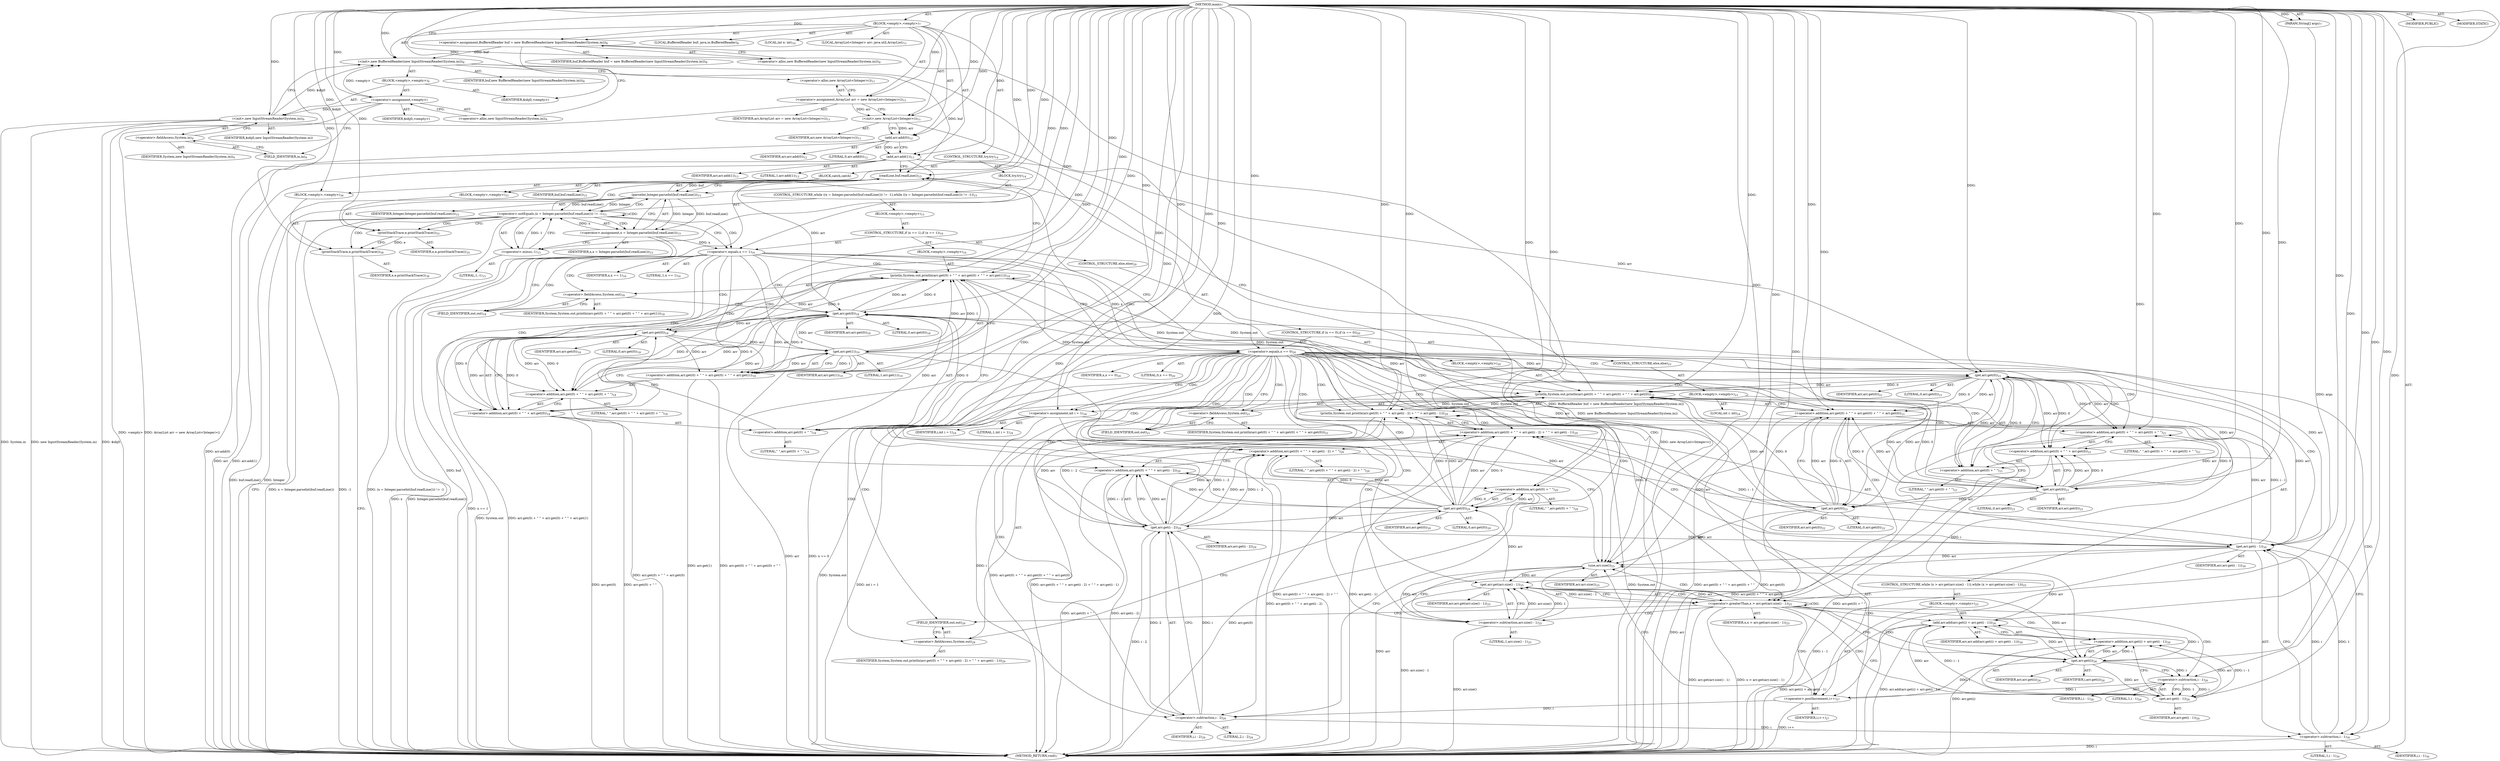digraph "main" {  
"21" [label = <(METHOD,main)<SUB>7</SUB>> ]
"22" [label = <(PARAM,String[] args)<SUB>7</SUB>> ]
"23" [label = <(BLOCK,&lt;empty&gt;,&lt;empty&gt;)<SUB>7</SUB>> ]
"4" [label = <(LOCAL,BufferedReader buf: java.io.BufferedReader)<SUB>8</SUB>> ]
"24" [label = <(&lt;operator&gt;.assignment,BufferedReader buf = new BufferedReader(new InputStreamReader(System.in)))<SUB>8</SUB>> ]
"25" [label = <(IDENTIFIER,buf,BufferedReader buf = new BufferedReader(new InputStreamReader(System.in)))<SUB>8</SUB>> ]
"26" [label = <(&lt;operator&gt;.alloc,new BufferedReader(new InputStreamReader(System.in)))<SUB>8</SUB>> ]
"27" [label = <(&lt;init&gt;,new BufferedReader(new InputStreamReader(System.in)))<SUB>8</SUB>> ]
"3" [label = <(IDENTIFIER,buf,new BufferedReader(new InputStreamReader(System.in)))<SUB>8</SUB>> ]
"28" [label = <(BLOCK,&lt;empty&gt;,&lt;empty&gt;)<SUB>9</SUB>> ]
"29" [label = <(&lt;operator&gt;.assignment,&lt;empty&gt;)> ]
"30" [label = <(IDENTIFIER,$obj0,&lt;empty&gt;)> ]
"31" [label = <(&lt;operator&gt;.alloc,new InputStreamReader(System.in))<SUB>9</SUB>> ]
"32" [label = <(&lt;init&gt;,new InputStreamReader(System.in))<SUB>9</SUB>> ]
"33" [label = <(IDENTIFIER,$obj0,new InputStreamReader(System.in))> ]
"34" [label = <(&lt;operator&gt;.fieldAccess,System.in)<SUB>9</SUB>> ]
"35" [label = <(IDENTIFIER,System,new InputStreamReader(System.in))<SUB>9</SUB>> ]
"36" [label = <(FIELD_IDENTIFIER,in,in)<SUB>9</SUB>> ]
"37" [label = <(IDENTIFIER,$obj0,&lt;empty&gt;)> ]
"38" [label = <(LOCAL,int x: int)<SUB>10</SUB>> ]
"6" [label = <(LOCAL,ArrayList&lt;Integer&gt; arr: java.util.ArrayList)<SUB>11</SUB>> ]
"39" [label = <(&lt;operator&gt;.assignment,ArrayList arr = new ArrayList&lt;Integer&gt;())<SUB>11</SUB>> ]
"40" [label = <(IDENTIFIER,arr,ArrayList arr = new ArrayList&lt;Integer&gt;())<SUB>11</SUB>> ]
"41" [label = <(&lt;operator&gt;.alloc,new ArrayList&lt;Integer&gt;())<SUB>11</SUB>> ]
"42" [label = <(&lt;init&gt;,new ArrayList&lt;Integer&gt;())<SUB>11</SUB>> ]
"5" [label = <(IDENTIFIER,arr,new ArrayList&lt;Integer&gt;())<SUB>11</SUB>> ]
"43" [label = <(add,arr.add(0))<SUB>12</SUB>> ]
"44" [label = <(IDENTIFIER,arr,arr.add(0))<SUB>12</SUB>> ]
"45" [label = <(LITERAL,0,arr.add(0))<SUB>12</SUB>> ]
"46" [label = <(add,arr.add(1))<SUB>13</SUB>> ]
"47" [label = <(IDENTIFIER,arr,arr.add(1))<SUB>13</SUB>> ]
"48" [label = <(LITERAL,1,arr.add(1))<SUB>13</SUB>> ]
"49" [label = <(CONTROL_STRUCTURE,try,try)<SUB>14</SUB>> ]
"50" [label = <(BLOCK,try,try)<SUB>14</SUB>> ]
"51" [label = <(CONTROL_STRUCTURE,while ((x = Integer.parseInt(buf.readLine())) != -1),while ((x = Integer.parseInt(buf.readLine())) != -1))<SUB>15</SUB>> ]
"52" [label = <(&lt;operator&gt;.notEquals,(x = Integer.parseInt(buf.readLine())) != -1)<SUB>15</SUB>> ]
"53" [label = <(&lt;operator&gt;.assignment,x = Integer.parseInt(buf.readLine()))<SUB>15</SUB>> ]
"54" [label = <(IDENTIFIER,x,x = Integer.parseInt(buf.readLine()))<SUB>15</SUB>> ]
"55" [label = <(parseInt,Integer.parseInt(buf.readLine()))<SUB>15</SUB>> ]
"56" [label = <(IDENTIFIER,Integer,Integer.parseInt(buf.readLine()))<SUB>15</SUB>> ]
"57" [label = <(readLine,buf.readLine())<SUB>15</SUB>> ]
"58" [label = <(IDENTIFIER,buf,buf.readLine())<SUB>15</SUB>> ]
"59" [label = <(&lt;operator&gt;.minus,-1)<SUB>15</SUB>> ]
"60" [label = <(LITERAL,1,-1)<SUB>15</SUB>> ]
"61" [label = <(BLOCK,&lt;empty&gt;,&lt;empty&gt;)<SUB>15</SUB>> ]
"62" [label = <(CONTROL_STRUCTURE,if (x == 1),if (x == 1))<SUB>16</SUB>> ]
"63" [label = <(&lt;operator&gt;.equals,x == 1)<SUB>16</SUB>> ]
"64" [label = <(IDENTIFIER,x,x == 1)<SUB>16</SUB>> ]
"65" [label = <(LITERAL,1,x == 1)<SUB>16</SUB>> ]
"66" [label = <(BLOCK,&lt;empty&gt;,&lt;empty&gt;)<SUB>16</SUB>> ]
"67" [label = <(println,System.out.println(arr.get(0) + &quot; &quot; + arr.get(0) + &quot; &quot; + arr.get(1)))<SUB>18</SUB>> ]
"68" [label = <(&lt;operator&gt;.fieldAccess,System.out)<SUB>18</SUB>> ]
"69" [label = <(IDENTIFIER,System,System.out.println(arr.get(0) + &quot; &quot; + arr.get(0) + &quot; &quot; + arr.get(1)))<SUB>18</SUB>> ]
"70" [label = <(FIELD_IDENTIFIER,out,out)<SUB>18</SUB>> ]
"71" [label = <(&lt;operator&gt;.addition,arr.get(0) + &quot; &quot; + arr.get(0) + &quot; &quot; + arr.get(1))<SUB>18</SUB>> ]
"72" [label = <(&lt;operator&gt;.addition,arr.get(0) + &quot; &quot; + arr.get(0) + &quot; &quot;)<SUB>18</SUB>> ]
"73" [label = <(&lt;operator&gt;.addition,arr.get(0) + &quot; &quot; + arr.get(0))<SUB>18</SUB>> ]
"74" [label = <(&lt;operator&gt;.addition,arr.get(0) + &quot; &quot;)<SUB>18</SUB>> ]
"75" [label = <(get,arr.get(0))<SUB>18</SUB>> ]
"76" [label = <(IDENTIFIER,arr,arr.get(0))<SUB>18</SUB>> ]
"77" [label = <(LITERAL,0,arr.get(0))<SUB>18</SUB>> ]
"78" [label = <(LITERAL,&quot; &quot;,arr.get(0) + &quot; &quot;)<SUB>18</SUB>> ]
"79" [label = <(get,arr.get(0))<SUB>18</SUB>> ]
"80" [label = <(IDENTIFIER,arr,arr.get(0))<SUB>18</SUB>> ]
"81" [label = <(LITERAL,0,arr.get(0))<SUB>18</SUB>> ]
"82" [label = <(LITERAL,&quot; &quot;,arr.get(0) + &quot; &quot; + arr.get(0) + &quot; &quot;)<SUB>18</SUB>> ]
"83" [label = <(get,arr.get(1))<SUB>19</SUB>> ]
"84" [label = <(IDENTIFIER,arr,arr.get(1))<SUB>19</SUB>> ]
"85" [label = <(LITERAL,1,arr.get(1))<SUB>19</SUB>> ]
"86" [label = <(CONTROL_STRUCTURE,else,else)<SUB>20</SUB>> ]
"87" [label = <(CONTROL_STRUCTURE,if (x == 0),if (x == 0))<SUB>20</SUB>> ]
"88" [label = <(&lt;operator&gt;.equals,x == 0)<SUB>20</SUB>> ]
"89" [label = <(IDENTIFIER,x,x == 0)<SUB>20</SUB>> ]
"90" [label = <(LITERAL,0,x == 0)<SUB>20</SUB>> ]
"91" [label = <(BLOCK,&lt;empty&gt;,&lt;empty&gt;)<SUB>20</SUB>> ]
"92" [label = <(println,System.out.println(arr.get(0) + &quot; &quot; + arr.get(0) + &quot; &quot; + arr.get(0)))<SUB>21</SUB>> ]
"93" [label = <(&lt;operator&gt;.fieldAccess,System.out)<SUB>21</SUB>> ]
"94" [label = <(IDENTIFIER,System,System.out.println(arr.get(0) + &quot; &quot; + arr.get(0) + &quot; &quot; + arr.get(0)))<SUB>21</SUB>> ]
"95" [label = <(FIELD_IDENTIFIER,out,out)<SUB>21</SUB>> ]
"96" [label = <(&lt;operator&gt;.addition,arr.get(0) + &quot; &quot; + arr.get(0) + &quot; &quot; + arr.get(0))<SUB>21</SUB>> ]
"97" [label = <(&lt;operator&gt;.addition,arr.get(0) + &quot; &quot; + arr.get(0) + &quot; &quot;)<SUB>21</SUB>> ]
"98" [label = <(&lt;operator&gt;.addition,arr.get(0) + &quot; &quot; + arr.get(0))<SUB>21</SUB>> ]
"99" [label = <(&lt;operator&gt;.addition,arr.get(0) + &quot; &quot;)<SUB>21</SUB>> ]
"100" [label = <(get,arr.get(0))<SUB>21</SUB>> ]
"101" [label = <(IDENTIFIER,arr,arr.get(0))<SUB>21</SUB>> ]
"102" [label = <(LITERAL,0,arr.get(0))<SUB>21</SUB>> ]
"103" [label = <(LITERAL,&quot; &quot;,arr.get(0) + &quot; &quot;)<SUB>21</SUB>> ]
"104" [label = <(get,arr.get(0))<SUB>21</SUB>> ]
"105" [label = <(IDENTIFIER,arr,arr.get(0))<SUB>21</SUB>> ]
"106" [label = <(LITERAL,0,arr.get(0))<SUB>21</SUB>> ]
"107" [label = <(LITERAL,&quot; &quot;,arr.get(0) + &quot; &quot; + arr.get(0) + &quot; &quot;)<SUB>21</SUB>> ]
"108" [label = <(get,arr.get(0))<SUB>22</SUB>> ]
"109" [label = <(IDENTIFIER,arr,arr.get(0))<SUB>22</SUB>> ]
"110" [label = <(LITERAL,0,arr.get(0))<SUB>22</SUB>> ]
"111" [label = <(CONTROL_STRUCTURE,else,else)<SUB>23</SUB>> ]
"112" [label = <(BLOCK,&lt;empty&gt;,&lt;empty&gt;)<SUB>23</SUB>> ]
"113" [label = <(LOCAL,int i: int)<SUB>24</SUB>> ]
"114" [label = <(&lt;operator&gt;.assignment,int i = 1)<SUB>24</SUB>> ]
"115" [label = <(IDENTIFIER,i,int i = 1)<SUB>24</SUB>> ]
"116" [label = <(LITERAL,1,int i = 1)<SUB>24</SUB>> ]
"117" [label = <(CONTROL_STRUCTURE,while (x &gt; arr.get(arr.size() - 1)),while (x &gt; arr.get(arr.size() - 1)))<SUB>25</SUB>> ]
"118" [label = <(&lt;operator&gt;.greaterThan,x &gt; arr.get(arr.size() - 1))<SUB>25</SUB>> ]
"119" [label = <(IDENTIFIER,x,x &gt; arr.get(arr.size() - 1))<SUB>25</SUB>> ]
"120" [label = <(get,arr.get(arr.size() - 1))<SUB>25</SUB>> ]
"121" [label = <(IDENTIFIER,arr,arr.get(arr.size() - 1))<SUB>25</SUB>> ]
"122" [label = <(&lt;operator&gt;.subtraction,arr.size() - 1)<SUB>25</SUB>> ]
"123" [label = <(size,arr.size())<SUB>25</SUB>> ]
"124" [label = <(IDENTIFIER,arr,arr.size())<SUB>25</SUB>> ]
"125" [label = <(LITERAL,1,arr.size() - 1)<SUB>25</SUB>> ]
"126" [label = <(BLOCK,&lt;empty&gt;,&lt;empty&gt;)<SUB>25</SUB>> ]
"127" [label = <(add,arr.add(arr.get(i) + arr.get(i - 1)))<SUB>26</SUB>> ]
"128" [label = <(IDENTIFIER,arr,arr.add(arr.get(i) + arr.get(i - 1)))<SUB>26</SUB>> ]
"129" [label = <(&lt;operator&gt;.addition,arr.get(i) + arr.get(i - 1))<SUB>26</SUB>> ]
"130" [label = <(get,arr.get(i))<SUB>26</SUB>> ]
"131" [label = <(IDENTIFIER,arr,arr.get(i))<SUB>26</SUB>> ]
"132" [label = <(IDENTIFIER,i,arr.get(i))<SUB>26</SUB>> ]
"133" [label = <(get,arr.get(i - 1))<SUB>26</SUB>> ]
"134" [label = <(IDENTIFIER,arr,arr.get(i - 1))<SUB>26</SUB>> ]
"135" [label = <(&lt;operator&gt;.subtraction,i - 1)<SUB>26</SUB>> ]
"136" [label = <(IDENTIFIER,i,i - 1)<SUB>26</SUB>> ]
"137" [label = <(LITERAL,1,i - 1)<SUB>26</SUB>> ]
"138" [label = <(&lt;operator&gt;.postIncrement,i++)<SUB>27</SUB>> ]
"139" [label = <(IDENTIFIER,i,i++)<SUB>27</SUB>> ]
"140" [label = <(println,System.out.println(arr.get(0) + &quot; &quot; + arr.get(i - 2) + &quot; &quot; + arr.get(i - 1)))<SUB>29</SUB>> ]
"141" [label = <(&lt;operator&gt;.fieldAccess,System.out)<SUB>29</SUB>> ]
"142" [label = <(IDENTIFIER,System,System.out.println(arr.get(0) + &quot; &quot; + arr.get(i - 2) + &quot; &quot; + arr.get(i - 1)))<SUB>29</SUB>> ]
"143" [label = <(FIELD_IDENTIFIER,out,out)<SUB>29</SUB>> ]
"144" [label = <(&lt;operator&gt;.addition,arr.get(0) + &quot; &quot; + arr.get(i - 2) + &quot; &quot; + arr.get(i - 1))<SUB>29</SUB>> ]
"145" [label = <(&lt;operator&gt;.addition,arr.get(0) + &quot; &quot; + arr.get(i - 2) + &quot; &quot;)<SUB>29</SUB>> ]
"146" [label = <(&lt;operator&gt;.addition,arr.get(0) + &quot; &quot; + arr.get(i - 2))<SUB>29</SUB>> ]
"147" [label = <(&lt;operator&gt;.addition,arr.get(0) + &quot; &quot;)<SUB>29</SUB>> ]
"148" [label = <(get,arr.get(0))<SUB>29</SUB>> ]
"149" [label = <(IDENTIFIER,arr,arr.get(0))<SUB>29</SUB>> ]
"150" [label = <(LITERAL,0,arr.get(0))<SUB>29</SUB>> ]
"151" [label = <(LITERAL,&quot; &quot;,arr.get(0) + &quot; &quot;)<SUB>29</SUB>> ]
"152" [label = <(get,arr.get(i - 2))<SUB>29</SUB>> ]
"153" [label = <(IDENTIFIER,arr,arr.get(i - 2))<SUB>29</SUB>> ]
"154" [label = <(&lt;operator&gt;.subtraction,i - 2)<SUB>29</SUB>> ]
"155" [label = <(IDENTIFIER,i,i - 2)<SUB>29</SUB>> ]
"156" [label = <(LITERAL,2,i - 2)<SUB>29</SUB>> ]
"157" [label = <(LITERAL,&quot; &quot;,arr.get(0) + &quot; &quot; + arr.get(i - 2) + &quot; &quot;)<SUB>29</SUB>> ]
"158" [label = <(get,arr.get(i - 1))<SUB>30</SUB>> ]
"159" [label = <(IDENTIFIER,arr,arr.get(i - 1))<SUB>30</SUB>> ]
"160" [label = <(&lt;operator&gt;.subtraction,i - 1)<SUB>30</SUB>> ]
"161" [label = <(IDENTIFIER,i,i - 1)<SUB>30</SUB>> ]
"162" [label = <(LITERAL,1,i - 1)<SUB>30</SUB>> ]
"163" [label = <(BLOCK,catch,catch)> ]
"164" [label = <(BLOCK,&lt;empty&gt;,&lt;empty&gt;)<SUB>33</SUB>> ]
"165" [label = <(printStackTrace,e.printStackTrace())<SUB>35</SUB>> ]
"166" [label = <(IDENTIFIER,e,e.printStackTrace())<SUB>35</SUB>> ]
"167" [label = <(BLOCK,&lt;empty&gt;,&lt;empty&gt;)<SUB>36</SUB>> ]
"168" [label = <(printStackTrace,e.printStackTrace())<SUB>38</SUB>> ]
"169" [label = <(IDENTIFIER,e,e.printStackTrace())<SUB>38</SUB>> ]
"170" [label = <(MODIFIER,PUBLIC)> ]
"171" [label = <(MODIFIER,STATIC)> ]
"172" [label = <(METHOD_RETURN,void)<SUB>7</SUB>> ]
  "21" -> "22"  [ label = "AST: "] 
  "21" -> "23"  [ label = "AST: "] 
  "21" -> "170"  [ label = "AST: "] 
  "21" -> "171"  [ label = "AST: "] 
  "21" -> "172"  [ label = "AST: "] 
  "23" -> "4"  [ label = "AST: "] 
  "23" -> "24"  [ label = "AST: "] 
  "23" -> "27"  [ label = "AST: "] 
  "23" -> "38"  [ label = "AST: "] 
  "23" -> "6"  [ label = "AST: "] 
  "23" -> "39"  [ label = "AST: "] 
  "23" -> "42"  [ label = "AST: "] 
  "23" -> "43"  [ label = "AST: "] 
  "23" -> "46"  [ label = "AST: "] 
  "23" -> "49"  [ label = "AST: "] 
  "24" -> "25"  [ label = "AST: "] 
  "24" -> "26"  [ label = "AST: "] 
  "27" -> "3"  [ label = "AST: "] 
  "27" -> "28"  [ label = "AST: "] 
  "28" -> "29"  [ label = "AST: "] 
  "28" -> "32"  [ label = "AST: "] 
  "28" -> "37"  [ label = "AST: "] 
  "29" -> "30"  [ label = "AST: "] 
  "29" -> "31"  [ label = "AST: "] 
  "32" -> "33"  [ label = "AST: "] 
  "32" -> "34"  [ label = "AST: "] 
  "34" -> "35"  [ label = "AST: "] 
  "34" -> "36"  [ label = "AST: "] 
  "39" -> "40"  [ label = "AST: "] 
  "39" -> "41"  [ label = "AST: "] 
  "42" -> "5"  [ label = "AST: "] 
  "43" -> "44"  [ label = "AST: "] 
  "43" -> "45"  [ label = "AST: "] 
  "46" -> "47"  [ label = "AST: "] 
  "46" -> "48"  [ label = "AST: "] 
  "49" -> "50"  [ label = "AST: "] 
  "49" -> "163"  [ label = "AST: "] 
  "50" -> "51"  [ label = "AST: "] 
  "51" -> "52"  [ label = "AST: "] 
  "51" -> "61"  [ label = "AST: "] 
  "52" -> "53"  [ label = "AST: "] 
  "52" -> "59"  [ label = "AST: "] 
  "53" -> "54"  [ label = "AST: "] 
  "53" -> "55"  [ label = "AST: "] 
  "55" -> "56"  [ label = "AST: "] 
  "55" -> "57"  [ label = "AST: "] 
  "57" -> "58"  [ label = "AST: "] 
  "59" -> "60"  [ label = "AST: "] 
  "61" -> "62"  [ label = "AST: "] 
  "62" -> "63"  [ label = "AST: "] 
  "62" -> "66"  [ label = "AST: "] 
  "62" -> "86"  [ label = "AST: "] 
  "63" -> "64"  [ label = "AST: "] 
  "63" -> "65"  [ label = "AST: "] 
  "66" -> "67"  [ label = "AST: "] 
  "67" -> "68"  [ label = "AST: "] 
  "67" -> "71"  [ label = "AST: "] 
  "68" -> "69"  [ label = "AST: "] 
  "68" -> "70"  [ label = "AST: "] 
  "71" -> "72"  [ label = "AST: "] 
  "71" -> "83"  [ label = "AST: "] 
  "72" -> "73"  [ label = "AST: "] 
  "72" -> "82"  [ label = "AST: "] 
  "73" -> "74"  [ label = "AST: "] 
  "73" -> "79"  [ label = "AST: "] 
  "74" -> "75"  [ label = "AST: "] 
  "74" -> "78"  [ label = "AST: "] 
  "75" -> "76"  [ label = "AST: "] 
  "75" -> "77"  [ label = "AST: "] 
  "79" -> "80"  [ label = "AST: "] 
  "79" -> "81"  [ label = "AST: "] 
  "83" -> "84"  [ label = "AST: "] 
  "83" -> "85"  [ label = "AST: "] 
  "86" -> "87"  [ label = "AST: "] 
  "87" -> "88"  [ label = "AST: "] 
  "87" -> "91"  [ label = "AST: "] 
  "87" -> "111"  [ label = "AST: "] 
  "88" -> "89"  [ label = "AST: "] 
  "88" -> "90"  [ label = "AST: "] 
  "91" -> "92"  [ label = "AST: "] 
  "92" -> "93"  [ label = "AST: "] 
  "92" -> "96"  [ label = "AST: "] 
  "93" -> "94"  [ label = "AST: "] 
  "93" -> "95"  [ label = "AST: "] 
  "96" -> "97"  [ label = "AST: "] 
  "96" -> "108"  [ label = "AST: "] 
  "97" -> "98"  [ label = "AST: "] 
  "97" -> "107"  [ label = "AST: "] 
  "98" -> "99"  [ label = "AST: "] 
  "98" -> "104"  [ label = "AST: "] 
  "99" -> "100"  [ label = "AST: "] 
  "99" -> "103"  [ label = "AST: "] 
  "100" -> "101"  [ label = "AST: "] 
  "100" -> "102"  [ label = "AST: "] 
  "104" -> "105"  [ label = "AST: "] 
  "104" -> "106"  [ label = "AST: "] 
  "108" -> "109"  [ label = "AST: "] 
  "108" -> "110"  [ label = "AST: "] 
  "111" -> "112"  [ label = "AST: "] 
  "112" -> "113"  [ label = "AST: "] 
  "112" -> "114"  [ label = "AST: "] 
  "112" -> "117"  [ label = "AST: "] 
  "112" -> "140"  [ label = "AST: "] 
  "114" -> "115"  [ label = "AST: "] 
  "114" -> "116"  [ label = "AST: "] 
  "117" -> "118"  [ label = "AST: "] 
  "117" -> "126"  [ label = "AST: "] 
  "118" -> "119"  [ label = "AST: "] 
  "118" -> "120"  [ label = "AST: "] 
  "120" -> "121"  [ label = "AST: "] 
  "120" -> "122"  [ label = "AST: "] 
  "122" -> "123"  [ label = "AST: "] 
  "122" -> "125"  [ label = "AST: "] 
  "123" -> "124"  [ label = "AST: "] 
  "126" -> "127"  [ label = "AST: "] 
  "126" -> "138"  [ label = "AST: "] 
  "127" -> "128"  [ label = "AST: "] 
  "127" -> "129"  [ label = "AST: "] 
  "129" -> "130"  [ label = "AST: "] 
  "129" -> "133"  [ label = "AST: "] 
  "130" -> "131"  [ label = "AST: "] 
  "130" -> "132"  [ label = "AST: "] 
  "133" -> "134"  [ label = "AST: "] 
  "133" -> "135"  [ label = "AST: "] 
  "135" -> "136"  [ label = "AST: "] 
  "135" -> "137"  [ label = "AST: "] 
  "138" -> "139"  [ label = "AST: "] 
  "140" -> "141"  [ label = "AST: "] 
  "140" -> "144"  [ label = "AST: "] 
  "141" -> "142"  [ label = "AST: "] 
  "141" -> "143"  [ label = "AST: "] 
  "144" -> "145"  [ label = "AST: "] 
  "144" -> "158"  [ label = "AST: "] 
  "145" -> "146"  [ label = "AST: "] 
  "145" -> "157"  [ label = "AST: "] 
  "146" -> "147"  [ label = "AST: "] 
  "146" -> "152"  [ label = "AST: "] 
  "147" -> "148"  [ label = "AST: "] 
  "147" -> "151"  [ label = "AST: "] 
  "148" -> "149"  [ label = "AST: "] 
  "148" -> "150"  [ label = "AST: "] 
  "152" -> "153"  [ label = "AST: "] 
  "152" -> "154"  [ label = "AST: "] 
  "154" -> "155"  [ label = "AST: "] 
  "154" -> "156"  [ label = "AST: "] 
  "158" -> "159"  [ label = "AST: "] 
  "158" -> "160"  [ label = "AST: "] 
  "160" -> "161"  [ label = "AST: "] 
  "160" -> "162"  [ label = "AST: "] 
  "163" -> "164"  [ label = "AST: "] 
  "163" -> "167"  [ label = "AST: "] 
  "164" -> "165"  [ label = "AST: "] 
  "165" -> "166"  [ label = "AST: "] 
  "167" -> "168"  [ label = "AST: "] 
  "168" -> "169"  [ label = "AST: "] 
  "24" -> "31"  [ label = "CFG: "] 
  "27" -> "41"  [ label = "CFG: "] 
  "39" -> "42"  [ label = "CFG: "] 
  "42" -> "43"  [ label = "CFG: "] 
  "43" -> "46"  [ label = "CFG: "] 
  "46" -> "57"  [ label = "CFG: "] 
  "26" -> "24"  [ label = "CFG: "] 
  "41" -> "39"  [ label = "CFG: "] 
  "29" -> "36"  [ label = "CFG: "] 
  "32" -> "27"  [ label = "CFG: "] 
  "31" -> "29"  [ label = "CFG: "] 
  "34" -> "32"  [ label = "CFG: "] 
  "52" -> "172"  [ label = "CFG: "] 
  "52" -> "165"  [ label = "CFG: "] 
  "52" -> "63"  [ label = "CFG: "] 
  "165" -> "168"  [ label = "CFG: "] 
  "168" -> "172"  [ label = "CFG: "] 
  "36" -> "34"  [ label = "CFG: "] 
  "53" -> "59"  [ label = "CFG: "] 
  "59" -> "52"  [ label = "CFG: "] 
  "55" -> "53"  [ label = "CFG: "] 
  "63" -> "70"  [ label = "CFG: "] 
  "63" -> "88"  [ label = "CFG: "] 
  "57" -> "55"  [ label = "CFG: "] 
  "67" -> "57"  [ label = "CFG: "] 
  "68" -> "75"  [ label = "CFG: "] 
  "71" -> "67"  [ label = "CFG: "] 
  "88" -> "95"  [ label = "CFG: "] 
  "88" -> "114"  [ label = "CFG: "] 
  "70" -> "68"  [ label = "CFG: "] 
  "72" -> "83"  [ label = "CFG: "] 
  "83" -> "71"  [ label = "CFG: "] 
  "92" -> "57"  [ label = "CFG: "] 
  "73" -> "72"  [ label = "CFG: "] 
  "93" -> "100"  [ label = "CFG: "] 
  "96" -> "92"  [ label = "CFG: "] 
  "114" -> "123"  [ label = "CFG: "] 
  "140" -> "57"  [ label = "CFG: "] 
  "74" -> "79"  [ label = "CFG: "] 
  "79" -> "73"  [ label = "CFG: "] 
  "95" -> "93"  [ label = "CFG: "] 
  "97" -> "108"  [ label = "CFG: "] 
  "108" -> "96"  [ label = "CFG: "] 
  "118" -> "130"  [ label = "CFG: "] 
  "118" -> "143"  [ label = "CFG: "] 
  "141" -> "148"  [ label = "CFG: "] 
  "144" -> "140"  [ label = "CFG: "] 
  "75" -> "74"  [ label = "CFG: "] 
  "98" -> "97"  [ label = "CFG: "] 
  "120" -> "118"  [ label = "CFG: "] 
  "127" -> "138"  [ label = "CFG: "] 
  "138" -> "123"  [ label = "CFG: "] 
  "143" -> "141"  [ label = "CFG: "] 
  "145" -> "160"  [ label = "CFG: "] 
  "158" -> "144"  [ label = "CFG: "] 
  "99" -> "104"  [ label = "CFG: "] 
  "104" -> "98"  [ label = "CFG: "] 
  "122" -> "120"  [ label = "CFG: "] 
  "129" -> "127"  [ label = "CFG: "] 
  "146" -> "145"  [ label = "CFG: "] 
  "160" -> "158"  [ label = "CFG: "] 
  "100" -> "99"  [ label = "CFG: "] 
  "123" -> "122"  [ label = "CFG: "] 
  "130" -> "135"  [ label = "CFG: "] 
  "133" -> "129"  [ label = "CFG: "] 
  "147" -> "154"  [ label = "CFG: "] 
  "152" -> "146"  [ label = "CFG: "] 
  "135" -> "133"  [ label = "CFG: "] 
  "148" -> "147"  [ label = "CFG: "] 
  "154" -> "152"  [ label = "CFG: "] 
  "21" -> "26"  [ label = "CFG: "] 
  "22" -> "172"  [ label = "DDG: args"] 
  "24" -> "172"  [ label = "DDG: BufferedReader buf = new BufferedReader(new InputStreamReader(System.in))"] 
  "29" -> "172"  [ label = "DDG: &lt;empty&gt;"] 
  "32" -> "172"  [ label = "DDG: $obj0"] 
  "32" -> "172"  [ label = "DDG: System.in"] 
  "32" -> "172"  [ label = "DDG: new InputStreamReader(System.in)"] 
  "27" -> "172"  [ label = "DDG: new BufferedReader(new InputStreamReader(System.in))"] 
  "39" -> "172"  [ label = "DDG: ArrayList arr = new ArrayList&lt;Integer&gt;()"] 
  "42" -> "172"  [ label = "DDG: new ArrayList&lt;Integer&gt;()"] 
  "43" -> "172"  [ label = "DDG: arr.add(0)"] 
  "46" -> "172"  [ label = "DDG: arr"] 
  "46" -> "172"  [ label = "DDG: arr.add(1)"] 
  "53" -> "172"  [ label = "DDG: x"] 
  "57" -> "172"  [ label = "DDG: buf"] 
  "55" -> "172"  [ label = "DDG: buf.readLine()"] 
  "53" -> "172"  [ label = "DDG: Integer.parseInt(buf.readLine())"] 
  "52" -> "172"  [ label = "DDG: x = Integer.parseInt(buf.readLine())"] 
  "52" -> "172"  [ label = "DDG: -1"] 
  "52" -> "172"  [ label = "DDG: (x = Integer.parseInt(buf.readLine())) != -1"] 
  "63" -> "172"  [ label = "DDG: x == 1"] 
  "88" -> "172"  [ label = "DDG: x == 0"] 
  "114" -> "172"  [ label = "DDG: int i = 1"] 
  "122" -> "172"  [ label = "DDG: arr.size()"] 
  "120" -> "172"  [ label = "DDG: arr.size() - 1"] 
  "118" -> "172"  [ label = "DDG: arr.get(arr.size() - 1)"] 
  "118" -> "172"  [ label = "DDG: x &gt; arr.get(arr.size() - 1)"] 
  "140" -> "172"  [ label = "DDG: System.out"] 
  "147" -> "172"  [ label = "DDG: arr.get(0)"] 
  "146" -> "172"  [ label = "DDG: arr.get(0) + &quot; &quot;"] 
  "152" -> "172"  [ label = "DDG: i - 2"] 
  "146" -> "172"  [ label = "DDG: arr.get(i - 2)"] 
  "145" -> "172"  [ label = "DDG: arr.get(0) + &quot; &quot; + arr.get(i - 2)"] 
  "144" -> "172"  [ label = "DDG: arr.get(0) + &quot; &quot; + arr.get(i - 2) + &quot; &quot;"] 
  "158" -> "172"  [ label = "DDG: arr"] 
  "160" -> "172"  [ label = "DDG: i"] 
  "158" -> "172"  [ label = "DDG: i - 1"] 
  "144" -> "172"  [ label = "DDG: arr.get(i - 1)"] 
  "140" -> "172"  [ label = "DDG: arr.get(0) + &quot; &quot; + arr.get(i - 2) + &quot; &quot; + arr.get(i - 1)"] 
  "129" -> "172"  [ label = "DDG: arr.get(i)"] 
  "127" -> "172"  [ label = "DDG: arr.get(i) + arr.get(i - 1)"] 
  "127" -> "172"  [ label = "DDG: arr.add(arr.get(i) + arr.get(i - 1))"] 
  "138" -> "172"  [ label = "DDG: i++"] 
  "92" -> "172"  [ label = "DDG: System.out"] 
  "98" -> "172"  [ label = "DDG: arr.get(0) + &quot; &quot;"] 
  "97" -> "172"  [ label = "DDG: arr.get(0) + &quot; &quot; + arr.get(0)"] 
  "96" -> "172"  [ label = "DDG: arr.get(0) + &quot; &quot; + arr.get(0) + &quot; &quot;"] 
  "108" -> "172"  [ label = "DDG: arr"] 
  "96" -> "172"  [ label = "DDG: arr.get(0)"] 
  "92" -> "172"  [ label = "DDG: arr.get(0) + &quot; &quot; + arr.get(0) + &quot; &quot; + arr.get(0)"] 
  "67" -> "172"  [ label = "DDG: System.out"] 
  "73" -> "172"  [ label = "DDG: arr.get(0) + &quot; &quot;"] 
  "73" -> "172"  [ label = "DDG: arr.get(0)"] 
  "72" -> "172"  [ label = "DDG: arr.get(0) + &quot; &quot; + arr.get(0)"] 
  "71" -> "172"  [ label = "DDG: arr.get(0) + &quot; &quot; + arr.get(0) + &quot; &quot;"] 
  "83" -> "172"  [ label = "DDG: arr"] 
  "71" -> "172"  [ label = "DDG: arr.get(1)"] 
  "67" -> "172"  [ label = "DDG: arr.get(0) + &quot; &quot; + arr.get(0) + &quot; &quot; + arr.get(1)"] 
  "55" -> "172"  [ label = "DDG: Integer"] 
  "21" -> "22"  [ label = "DDG: "] 
  "21" -> "24"  [ label = "DDG: "] 
  "21" -> "39"  [ label = "DDG: "] 
  "24" -> "27"  [ label = "DDG: buf"] 
  "21" -> "27"  [ label = "DDG: "] 
  "29" -> "27"  [ label = "DDG: &lt;empty&gt;"] 
  "32" -> "27"  [ label = "DDG: $obj0"] 
  "39" -> "42"  [ label = "DDG: arr"] 
  "21" -> "42"  [ label = "DDG: "] 
  "42" -> "43"  [ label = "DDG: arr"] 
  "21" -> "43"  [ label = "DDG: "] 
  "43" -> "46"  [ label = "DDG: arr"] 
  "21" -> "46"  [ label = "DDG: "] 
  "21" -> "29"  [ label = "DDG: "] 
  "21" -> "37"  [ label = "DDG: "] 
  "21" -> "164"  [ label = "DDG: "] 
  "21" -> "167"  [ label = "DDG: "] 
  "29" -> "32"  [ label = "DDG: $obj0"] 
  "21" -> "32"  [ label = "DDG: "] 
  "53" -> "52"  [ label = "DDG: x"] 
  "55" -> "52"  [ label = "DDG: Integer"] 
  "55" -> "52"  [ label = "DDG: buf.readLine()"] 
  "59" -> "52"  [ label = "DDG: 1"] 
  "21" -> "165"  [ label = "DDG: "] 
  "165" -> "168"  [ label = "DDG: e"] 
  "21" -> "168"  [ label = "DDG: "] 
  "55" -> "53"  [ label = "DDG: Integer"] 
  "55" -> "53"  [ label = "DDG: buf.readLine()"] 
  "21" -> "59"  [ label = "DDG: "] 
  "21" -> "55"  [ label = "DDG: "] 
  "57" -> "55"  [ label = "DDG: buf"] 
  "53" -> "63"  [ label = "DDG: x"] 
  "21" -> "63"  [ label = "DDG: "] 
  "27" -> "57"  [ label = "DDG: buf"] 
  "21" -> "57"  [ label = "DDG: "] 
  "140" -> "67"  [ label = "DDG: System.out"] 
  "92" -> "67"  [ label = "DDG: System.out"] 
  "75" -> "67"  [ label = "DDG: arr"] 
  "75" -> "67"  [ label = "DDG: 0"] 
  "21" -> "67"  [ label = "DDG: "] 
  "79" -> "67"  [ label = "DDG: arr"] 
  "79" -> "67"  [ label = "DDG: 0"] 
  "83" -> "67"  [ label = "DDG: arr"] 
  "83" -> "67"  [ label = "DDG: 1"] 
  "75" -> "71"  [ label = "DDG: arr"] 
  "75" -> "71"  [ label = "DDG: 0"] 
  "21" -> "71"  [ label = "DDG: "] 
  "79" -> "71"  [ label = "DDG: arr"] 
  "79" -> "71"  [ label = "DDG: 0"] 
  "83" -> "71"  [ label = "DDG: arr"] 
  "83" -> "71"  [ label = "DDG: 1"] 
  "63" -> "88"  [ label = "DDG: x"] 
  "21" -> "88"  [ label = "DDG: "] 
  "75" -> "72"  [ label = "DDG: arr"] 
  "75" -> "72"  [ label = "DDG: 0"] 
  "21" -> "72"  [ label = "DDG: "] 
  "79" -> "72"  [ label = "DDG: arr"] 
  "79" -> "72"  [ label = "DDG: 0"] 
  "79" -> "83"  [ label = "DDG: arr"] 
  "21" -> "83"  [ label = "DDG: "] 
  "140" -> "92"  [ label = "DDG: System.out"] 
  "67" -> "92"  [ label = "DDG: System.out"] 
  "100" -> "92"  [ label = "DDG: arr"] 
  "100" -> "92"  [ label = "DDG: 0"] 
  "21" -> "92"  [ label = "DDG: "] 
  "104" -> "92"  [ label = "DDG: arr"] 
  "104" -> "92"  [ label = "DDG: 0"] 
  "108" -> "92"  [ label = "DDG: arr"] 
  "108" -> "92"  [ label = "DDG: 0"] 
  "21" -> "114"  [ label = "DDG: "] 
  "75" -> "73"  [ label = "DDG: arr"] 
  "75" -> "73"  [ label = "DDG: 0"] 
  "21" -> "73"  [ label = "DDG: "] 
  "79" -> "73"  [ label = "DDG: arr"] 
  "79" -> "73"  [ label = "DDG: 0"] 
  "100" -> "96"  [ label = "DDG: arr"] 
  "100" -> "96"  [ label = "DDG: 0"] 
  "21" -> "96"  [ label = "DDG: "] 
  "104" -> "96"  [ label = "DDG: arr"] 
  "104" -> "96"  [ label = "DDG: 0"] 
  "108" -> "96"  [ label = "DDG: arr"] 
  "108" -> "96"  [ label = "DDG: 0"] 
  "92" -> "140"  [ label = "DDG: System.out"] 
  "67" -> "140"  [ label = "DDG: System.out"] 
  "148" -> "140"  [ label = "DDG: arr"] 
  "148" -> "140"  [ label = "DDG: 0"] 
  "21" -> "140"  [ label = "DDG: "] 
  "152" -> "140"  [ label = "DDG: arr"] 
  "152" -> "140"  [ label = "DDG: i - 2"] 
  "158" -> "140"  [ label = "DDG: arr"] 
  "158" -> "140"  [ label = "DDG: i - 1"] 
  "75" -> "74"  [ label = "DDG: arr"] 
  "75" -> "74"  [ label = "DDG: 0"] 
  "21" -> "74"  [ label = "DDG: "] 
  "75" -> "79"  [ label = "DDG: arr"] 
  "21" -> "79"  [ label = "DDG: "] 
  "100" -> "97"  [ label = "DDG: arr"] 
  "100" -> "97"  [ label = "DDG: 0"] 
  "21" -> "97"  [ label = "DDG: "] 
  "104" -> "97"  [ label = "DDG: arr"] 
  "104" -> "97"  [ label = "DDG: 0"] 
  "104" -> "108"  [ label = "DDG: arr"] 
  "21" -> "108"  [ label = "DDG: "] 
  "88" -> "118"  [ label = "DDG: x"] 
  "21" -> "118"  [ label = "DDG: "] 
  "120" -> "118"  [ label = "DDG: arr"] 
  "120" -> "118"  [ label = "DDG: arr.size() - 1"] 
  "148" -> "144"  [ label = "DDG: arr"] 
  "148" -> "144"  [ label = "DDG: 0"] 
  "21" -> "144"  [ label = "DDG: "] 
  "152" -> "144"  [ label = "DDG: arr"] 
  "152" -> "144"  [ label = "DDG: i - 2"] 
  "158" -> "144"  [ label = "DDG: arr"] 
  "158" -> "144"  [ label = "DDG: i - 1"] 
  "46" -> "75"  [ label = "DDG: arr"] 
  "158" -> "75"  [ label = "DDG: arr"] 
  "108" -> "75"  [ label = "DDG: arr"] 
  "83" -> "75"  [ label = "DDG: arr"] 
  "21" -> "75"  [ label = "DDG: "] 
  "100" -> "98"  [ label = "DDG: arr"] 
  "100" -> "98"  [ label = "DDG: 0"] 
  "21" -> "98"  [ label = "DDG: "] 
  "104" -> "98"  [ label = "DDG: arr"] 
  "104" -> "98"  [ label = "DDG: 0"] 
  "123" -> "120"  [ label = "DDG: arr"] 
  "21" -> "120"  [ label = "DDG: "] 
  "122" -> "120"  [ label = "DDG: arr.size()"] 
  "122" -> "120"  [ label = "DDG: 1"] 
  "133" -> "127"  [ label = "DDG: arr"] 
  "21" -> "127"  [ label = "DDG: "] 
  "130" -> "127"  [ label = "DDG: arr"] 
  "130" -> "127"  [ label = "DDG: i"] 
  "133" -> "127"  [ label = "DDG: i - 1"] 
  "135" -> "138"  [ label = "DDG: i"] 
  "21" -> "138"  [ label = "DDG: "] 
  "148" -> "145"  [ label = "DDG: arr"] 
  "148" -> "145"  [ label = "DDG: 0"] 
  "21" -> "145"  [ label = "DDG: "] 
  "152" -> "145"  [ label = "DDG: arr"] 
  "152" -> "145"  [ label = "DDG: i - 2"] 
  "152" -> "158"  [ label = "DDG: arr"] 
  "21" -> "158"  [ label = "DDG: "] 
  "160" -> "158"  [ label = "DDG: i"] 
  "160" -> "158"  [ label = "DDG: 1"] 
  "100" -> "99"  [ label = "DDG: arr"] 
  "100" -> "99"  [ label = "DDG: 0"] 
  "21" -> "99"  [ label = "DDG: "] 
  "100" -> "104"  [ label = "DDG: arr"] 
  "21" -> "104"  [ label = "DDG: "] 
  "123" -> "122"  [ label = "DDG: arr"] 
  "21" -> "122"  [ label = "DDG: "] 
  "130" -> "129"  [ label = "DDG: arr"] 
  "130" -> "129"  [ label = "DDG: i"] 
  "133" -> "129"  [ label = "DDG: arr"] 
  "133" -> "129"  [ label = "DDG: i - 1"] 
  "148" -> "146"  [ label = "DDG: arr"] 
  "148" -> "146"  [ label = "DDG: 0"] 
  "21" -> "146"  [ label = "DDG: "] 
  "152" -> "146"  [ label = "DDG: arr"] 
  "152" -> "146"  [ label = "DDG: i - 2"] 
  "154" -> "160"  [ label = "DDG: i"] 
  "21" -> "160"  [ label = "DDG: "] 
  "46" -> "100"  [ label = "DDG: arr"] 
  "158" -> "100"  [ label = "DDG: arr"] 
  "108" -> "100"  [ label = "DDG: arr"] 
  "83" -> "100"  [ label = "DDG: arr"] 
  "21" -> "100"  [ label = "DDG: "] 
  "46" -> "123"  [ label = "DDG: arr"] 
  "158" -> "123"  [ label = "DDG: arr"] 
  "127" -> "123"  [ label = "DDG: arr"] 
  "108" -> "123"  [ label = "DDG: arr"] 
  "83" -> "123"  [ label = "DDG: arr"] 
  "21" -> "123"  [ label = "DDG: "] 
  "120" -> "130"  [ label = "DDG: arr"] 
  "21" -> "130"  [ label = "DDG: "] 
  "114" -> "130"  [ label = "DDG: i"] 
  "138" -> "130"  [ label = "DDG: i"] 
  "130" -> "133"  [ label = "DDG: arr"] 
  "21" -> "133"  [ label = "DDG: "] 
  "135" -> "133"  [ label = "DDG: i"] 
  "135" -> "133"  [ label = "DDG: 1"] 
  "148" -> "147"  [ label = "DDG: arr"] 
  "148" -> "147"  [ label = "DDG: 0"] 
  "21" -> "147"  [ label = "DDG: "] 
  "148" -> "152"  [ label = "DDG: arr"] 
  "21" -> "152"  [ label = "DDG: "] 
  "154" -> "152"  [ label = "DDG: i"] 
  "154" -> "152"  [ label = "DDG: 2"] 
  "130" -> "135"  [ label = "DDG: i"] 
  "21" -> "135"  [ label = "DDG: "] 
  "120" -> "148"  [ label = "DDG: arr"] 
  "21" -> "148"  [ label = "DDG: "] 
  "114" -> "154"  [ label = "DDG: i"] 
  "138" -> "154"  [ label = "DDG: i"] 
  "21" -> "154"  [ label = "DDG: "] 
  "52" -> "57"  [ label = "CDG: "] 
  "52" -> "52"  [ label = "CDG: "] 
  "52" -> "168"  [ label = "CDG: "] 
  "52" -> "59"  [ label = "CDG: "] 
  "52" -> "53"  [ label = "CDG: "] 
  "52" -> "165"  [ label = "CDG: "] 
  "52" -> "63"  [ label = "CDG: "] 
  "52" -> "55"  [ label = "CDG: "] 
  "63" -> "68"  [ label = "CDG: "] 
  "63" -> "73"  [ label = "CDG: "] 
  "63" -> "75"  [ label = "CDG: "] 
  "63" -> "67"  [ label = "CDG: "] 
  "63" -> "74"  [ label = "CDG: "] 
  "63" -> "79"  [ label = "CDG: "] 
  "63" -> "88"  [ label = "CDG: "] 
  "63" -> "70"  [ label = "CDG: "] 
  "63" -> "72"  [ label = "CDG: "] 
  "63" -> "83"  [ label = "CDG: "] 
  "63" -> "71"  [ label = "CDG: "] 
  "88" -> "96"  [ label = "CDG: "] 
  "88" -> "98"  [ label = "CDG: "] 
  "88" -> "120"  [ label = "CDG: "] 
  "88" -> "154"  [ label = "CDG: "] 
  "88" -> "145"  [ label = "CDG: "] 
  "88" -> "146"  [ label = "CDG: "] 
  "88" -> "114"  [ label = "CDG: "] 
  "88" -> "104"  [ label = "CDG: "] 
  "88" -> "95"  [ label = "CDG: "] 
  "88" -> "92"  [ label = "CDG: "] 
  "88" -> "144"  [ label = "CDG: "] 
  "88" -> "97"  [ label = "CDG: "] 
  "88" -> "93"  [ label = "CDG: "] 
  "88" -> "148"  [ label = "CDG: "] 
  "88" -> "152"  [ label = "CDG: "] 
  "88" -> "118"  [ label = "CDG: "] 
  "88" -> "100"  [ label = "CDG: "] 
  "88" -> "108"  [ label = "CDG: "] 
  "88" -> "158"  [ label = "CDG: "] 
  "88" -> "160"  [ label = "CDG: "] 
  "88" -> "141"  [ label = "CDG: "] 
  "88" -> "122"  [ label = "CDG: "] 
  "88" -> "99"  [ label = "CDG: "] 
  "88" -> "123"  [ label = "CDG: "] 
  "88" -> "140"  [ label = "CDG: "] 
  "88" -> "143"  [ label = "CDG: "] 
  "88" -> "147"  [ label = "CDG: "] 
  "118" -> "120"  [ label = "CDG: "] 
  "118" -> "129"  [ label = "CDG: "] 
  "118" -> "138"  [ label = "CDG: "] 
  "118" -> "130"  [ label = "CDG: "] 
  "118" -> "118"  [ label = "CDG: "] 
  "118" -> "127"  [ label = "CDG: "] 
  "118" -> "122"  [ label = "CDG: "] 
  "118" -> "123"  [ label = "CDG: "] 
  "118" -> "135"  [ label = "CDG: "] 
  "118" -> "133"  [ label = "CDG: "] 
}
